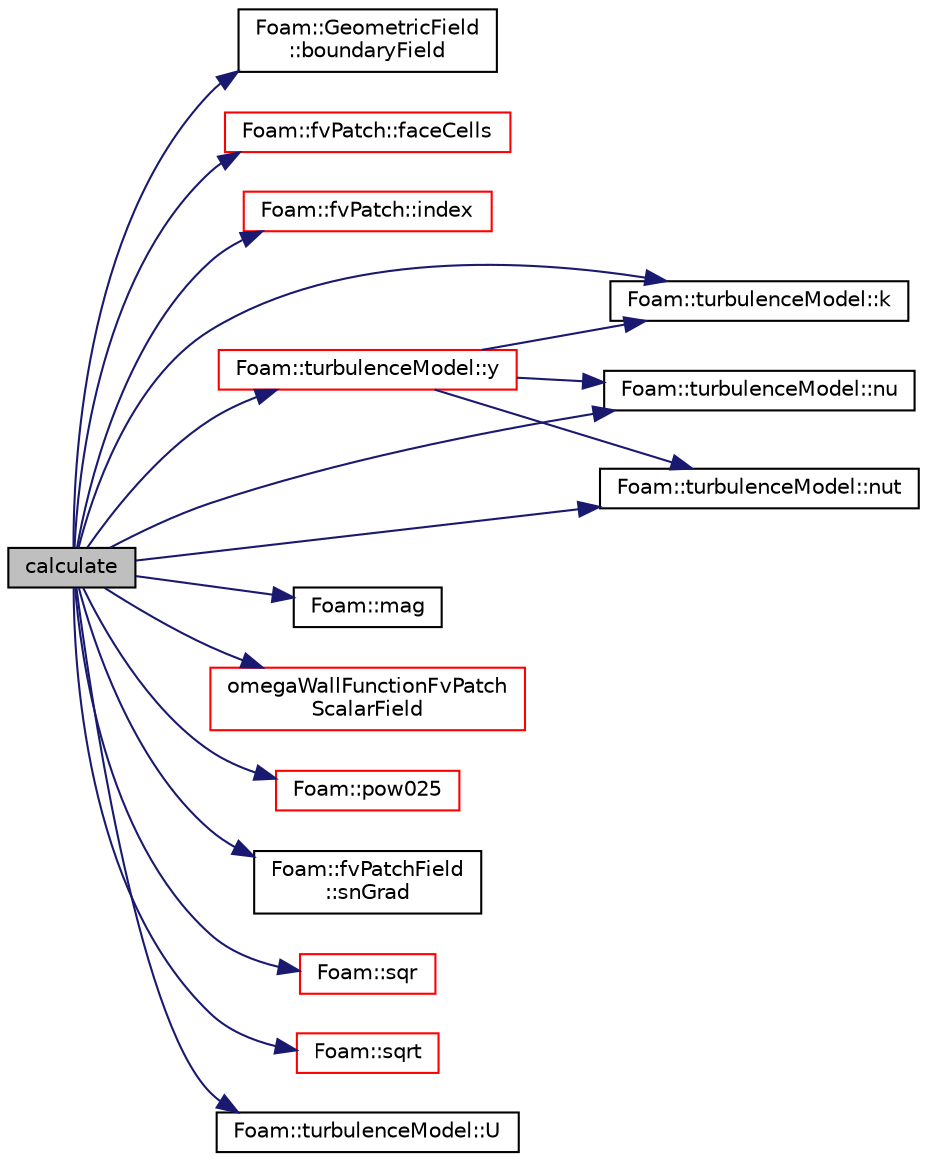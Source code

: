 digraph "calculate"
{
  bgcolor="transparent";
  edge [fontname="Helvetica",fontsize="10",labelfontname="Helvetica",labelfontsize="10"];
  node [fontname="Helvetica",fontsize="10",shape=record];
  rankdir="LR";
  Node999 [label="calculate",height=0.2,width=0.4,color="black", fillcolor="grey75", style="filled", fontcolor="black"];
  Node999 -> Node1000 [color="midnightblue",fontsize="10",style="solid",fontname="Helvetica"];
  Node1000 [label="Foam::GeometricField\l::boundaryField",height=0.2,width=0.4,color="black",URL="$a23249.html#a9ff7de36fba06b4f4f77a75142ad72b6",tooltip="Return const-reference to the boundary field. "];
  Node999 -> Node1001 [color="midnightblue",fontsize="10",style="solid",fontname="Helvetica"];
  Node1001 [label="Foam::fvPatch::faceCells",height=0.2,width=0.4,color="red",URL="$a23693.html#afbfac825732ef2770fff4261b4e930e9",tooltip="Return faceCells. "];
  Node999 -> Node1005 [color="midnightblue",fontsize="10",style="solid",fontname="Helvetica"];
  Node1005 [label="Foam::fvPatch::index",height=0.2,width=0.4,color="red",URL="$a23693.html#a4a438520bb14406481732edc13c119c7",tooltip="Return the index of this patch in the fvBoundaryMesh. "];
  Node999 -> Node1007 [color="midnightblue",fontsize="10",style="solid",fontname="Helvetica"];
  Node1007 [label="Foam::turbulenceModel::k",height=0.2,width=0.4,color="black",URL="$a32397.html#a513c40f9ed37e2baed10984c3c4c57a9",tooltip="Return the turbulence kinetic energy. "];
  Node999 -> Node1008 [color="midnightblue",fontsize="10",style="solid",fontname="Helvetica"];
  Node1008 [label="Foam::mag",height=0.2,width=0.4,color="black",URL="$a21851.html#a929da2a3fdcf3dacbbe0487d3a330dae"];
  Node999 -> Node1009 [color="midnightblue",fontsize="10",style="solid",fontname="Helvetica"];
  Node1009 [label="Foam::turbulenceModel::nu",height=0.2,width=0.4,color="black",URL="$a32397.html#ad5f81fcd6f7d0ddad1a5fe2a8f08bb3f",tooltip="Return the laminar viscosity. "];
  Node999 -> Node1010 [color="midnightblue",fontsize="10",style="solid",fontname="Helvetica"];
  Node1010 [label="Foam::turbulenceModel::nut",height=0.2,width=0.4,color="black",URL="$a32397.html#a172707e93d70ead6d609ebf6138e46d9",tooltip="Return the turbulence viscosity. "];
  Node999 -> Node1011 [color="midnightblue",fontsize="10",style="solid",fontname="Helvetica"];
  Node1011 [label="omegaWallFunctionFvPatch\lScalarField",height=0.2,width=0.4,color="red",URL="$a32181.html#a26075cd96383142b2b7e83a130df61b0",tooltip="Construct from patch and internal field. "];
  Node999 -> Node1061 [color="midnightblue",fontsize="10",style="solid",fontname="Helvetica"];
  Node1061 [label="Foam::pow025",height=0.2,width=0.4,color="red",URL="$a21851.html#af8d7dc24dfce32ee37c1210e616966e1"];
  Node999 -> Node1062 [color="midnightblue",fontsize="10",style="solid",fontname="Helvetica"];
  Node1062 [label="Foam::fvPatchField\l::snGrad",height=0.2,width=0.4,color="black",URL="$a23169.html#a4e21804a54c15c57d187b21feff6f267",tooltip="Return patch-normal gradient. "];
  Node999 -> Node1063 [color="midnightblue",fontsize="10",style="solid",fontname="Helvetica"];
  Node1063 [label="Foam::sqr",height=0.2,width=0.4,color="red",URL="$a21851.html#a277dc11c581d53826ab5090b08f3b17b"];
  Node999 -> Node1064 [color="midnightblue",fontsize="10",style="solid",fontname="Helvetica"];
  Node1064 [label="Foam::sqrt",height=0.2,width=0.4,color="red",URL="$a21851.html#a8616bd62eebf2342a80222fecb1bda71"];
  Node999 -> Node1065 [color="midnightblue",fontsize="10",style="solid",fontname="Helvetica"];
  Node1065 [label="Foam::turbulenceModel::U",height=0.2,width=0.4,color="black",URL="$a32397.html#a536d168d7b335fe81f506f232b5b4872",tooltip="Access function to velocity field. "];
  Node999 -> Node1066 [color="midnightblue",fontsize="10",style="solid",fontname="Helvetica"];
  Node1066 [label="Foam::turbulenceModel::y",height=0.2,width=0.4,color="red",URL="$a32397.html#a152c527a6b3137685b03893a7a3a73eb",tooltip="Return the near wall distances. "];
  Node1066 -> Node1009 [color="midnightblue",fontsize="10",style="solid",fontname="Helvetica"];
  Node1066 -> Node1010 [color="midnightblue",fontsize="10",style="solid",fontname="Helvetica"];
  Node1066 -> Node1007 [color="midnightblue",fontsize="10",style="solid",fontname="Helvetica"];
}
